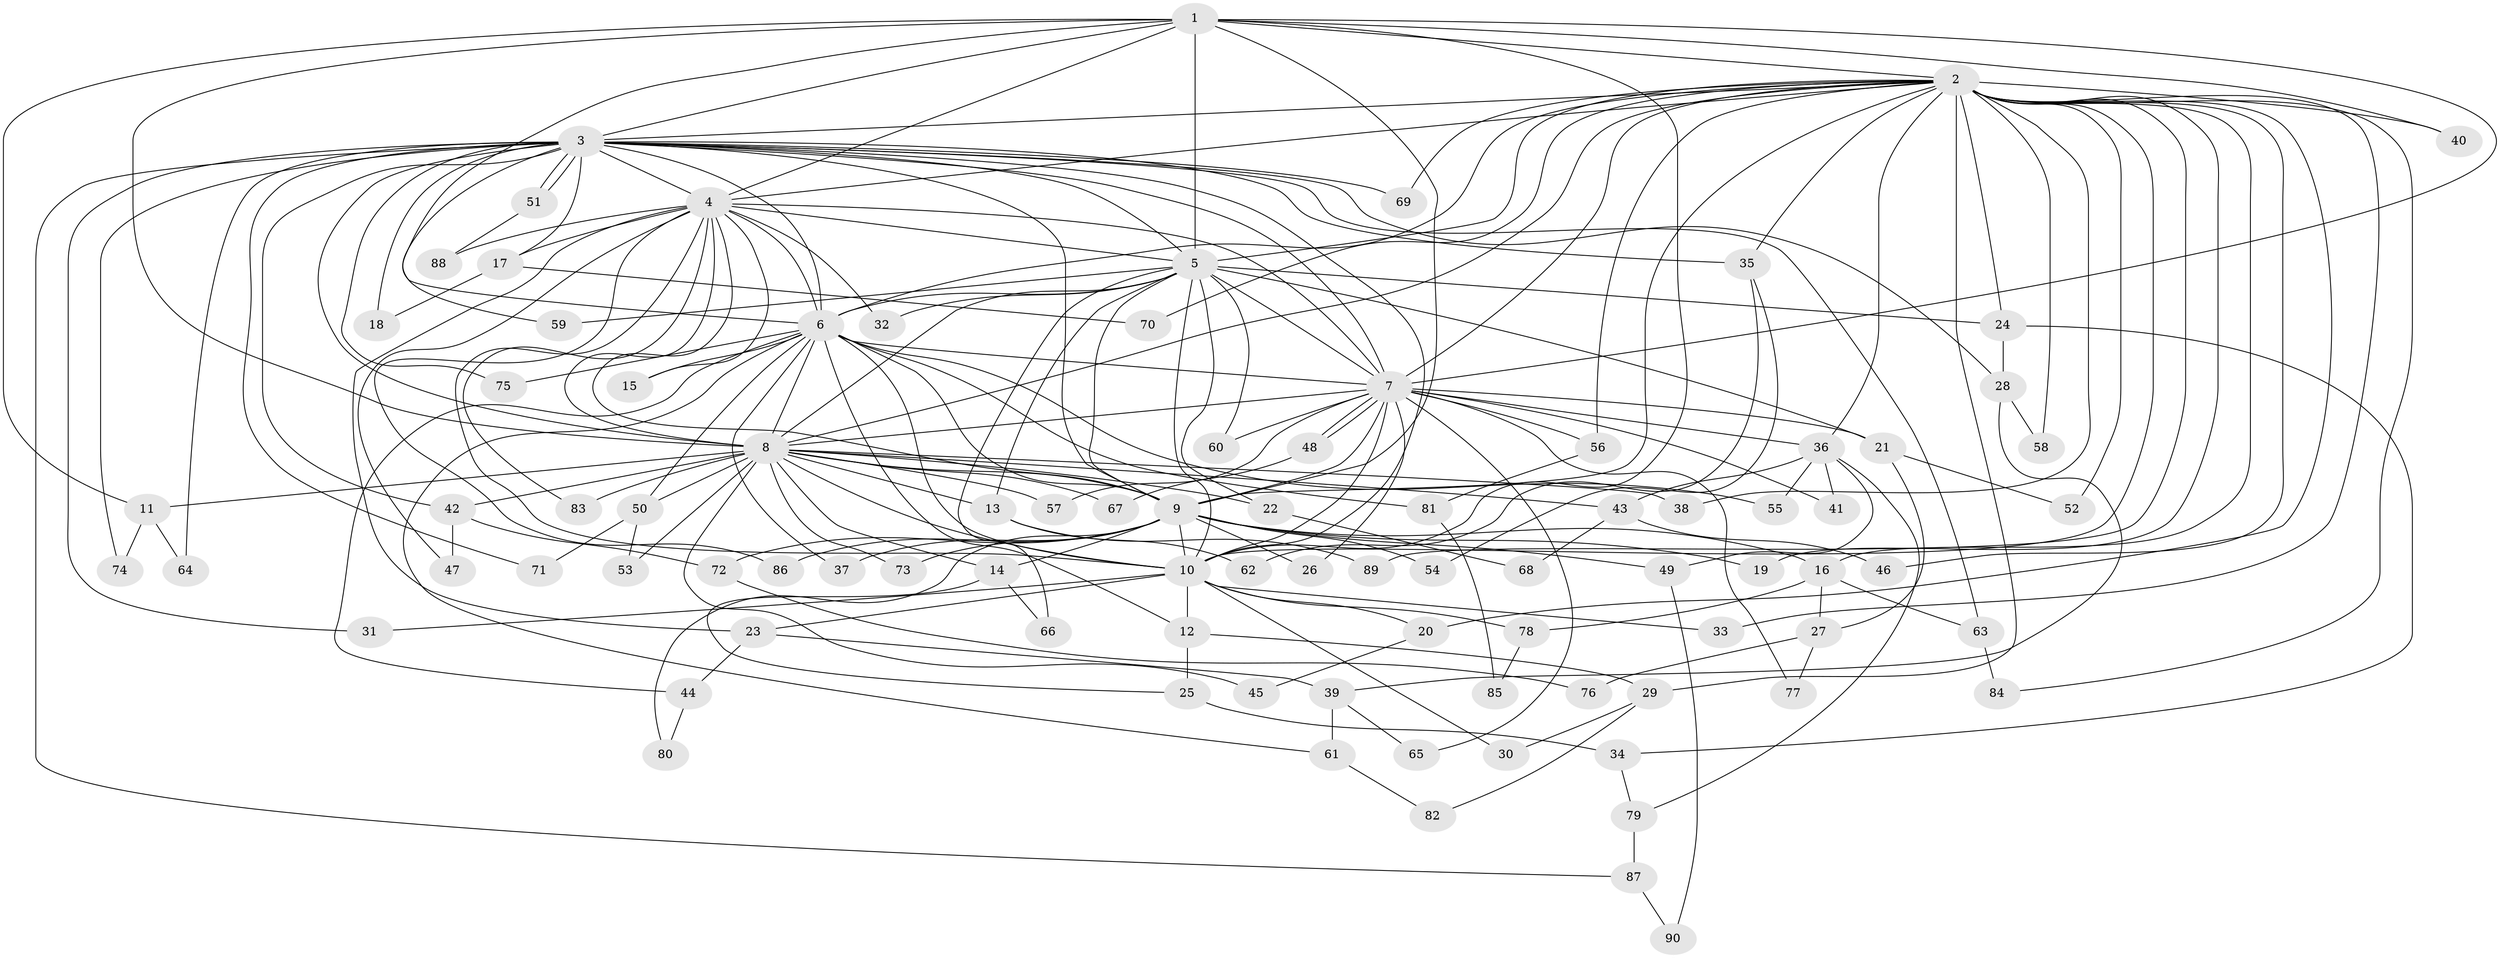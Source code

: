// Generated by graph-tools (version 1.1) at 2025/25/03/09/25 03:25:49]
// undirected, 90 vertices, 205 edges
graph export_dot {
graph [start="1"]
  node [color=gray90,style=filled];
  1;
  2;
  3;
  4;
  5;
  6;
  7;
  8;
  9;
  10;
  11;
  12;
  13;
  14;
  15;
  16;
  17;
  18;
  19;
  20;
  21;
  22;
  23;
  24;
  25;
  26;
  27;
  28;
  29;
  30;
  31;
  32;
  33;
  34;
  35;
  36;
  37;
  38;
  39;
  40;
  41;
  42;
  43;
  44;
  45;
  46;
  47;
  48;
  49;
  50;
  51;
  52;
  53;
  54;
  55;
  56;
  57;
  58;
  59;
  60;
  61;
  62;
  63;
  64;
  65;
  66;
  67;
  68;
  69;
  70;
  71;
  72;
  73;
  74;
  75;
  76;
  77;
  78;
  79;
  80;
  81;
  82;
  83;
  84;
  85;
  86;
  87;
  88;
  89;
  90;
  1 -- 2;
  1 -- 3;
  1 -- 4;
  1 -- 5;
  1 -- 6;
  1 -- 7;
  1 -- 8;
  1 -- 9;
  1 -- 10;
  1 -- 11;
  1 -- 40;
  2 -- 3;
  2 -- 4;
  2 -- 5;
  2 -- 6;
  2 -- 7;
  2 -- 8;
  2 -- 9;
  2 -- 10;
  2 -- 16;
  2 -- 19;
  2 -- 20;
  2 -- 24;
  2 -- 29;
  2 -- 33;
  2 -- 35;
  2 -- 36;
  2 -- 38;
  2 -- 40;
  2 -- 46;
  2 -- 52;
  2 -- 56;
  2 -- 58;
  2 -- 69;
  2 -- 70;
  2 -- 84;
  2 -- 89;
  3 -- 4;
  3 -- 5;
  3 -- 6;
  3 -- 7;
  3 -- 8;
  3 -- 9;
  3 -- 10;
  3 -- 17;
  3 -- 18;
  3 -- 28;
  3 -- 31;
  3 -- 35;
  3 -- 42;
  3 -- 51;
  3 -- 51;
  3 -- 59;
  3 -- 63;
  3 -- 64;
  3 -- 69;
  3 -- 71;
  3 -- 74;
  3 -- 75;
  3 -- 87;
  4 -- 5;
  4 -- 6;
  4 -- 7;
  4 -- 8;
  4 -- 9;
  4 -- 10;
  4 -- 15;
  4 -- 17;
  4 -- 23;
  4 -- 32;
  4 -- 47;
  4 -- 83;
  4 -- 86;
  4 -- 88;
  5 -- 6;
  5 -- 7;
  5 -- 8;
  5 -- 9;
  5 -- 10;
  5 -- 13;
  5 -- 21;
  5 -- 22;
  5 -- 24;
  5 -- 32;
  5 -- 59;
  5 -- 60;
  5 -- 66;
  6 -- 7;
  6 -- 8;
  6 -- 9;
  6 -- 10;
  6 -- 12;
  6 -- 15;
  6 -- 37;
  6 -- 44;
  6 -- 50;
  6 -- 55;
  6 -- 61;
  6 -- 75;
  6 -- 81;
  7 -- 8;
  7 -- 9;
  7 -- 10;
  7 -- 21;
  7 -- 26;
  7 -- 36;
  7 -- 41;
  7 -- 48;
  7 -- 48;
  7 -- 56;
  7 -- 57;
  7 -- 60;
  7 -- 65;
  7 -- 77;
  8 -- 9;
  8 -- 10;
  8 -- 11;
  8 -- 13;
  8 -- 14;
  8 -- 22;
  8 -- 38;
  8 -- 42;
  8 -- 43;
  8 -- 45;
  8 -- 50;
  8 -- 53;
  8 -- 57;
  8 -- 67;
  8 -- 73;
  8 -- 83;
  9 -- 10;
  9 -- 14;
  9 -- 16;
  9 -- 19;
  9 -- 26;
  9 -- 37;
  9 -- 49;
  9 -- 54;
  9 -- 72;
  9 -- 73;
  9 -- 80;
  9 -- 86;
  10 -- 12;
  10 -- 20;
  10 -- 23;
  10 -- 30;
  10 -- 31;
  10 -- 33;
  10 -- 78;
  11 -- 64;
  11 -- 74;
  12 -- 25;
  12 -- 29;
  13 -- 62;
  13 -- 89;
  14 -- 25;
  14 -- 66;
  16 -- 27;
  16 -- 63;
  16 -- 78;
  17 -- 18;
  17 -- 70;
  20 -- 45;
  21 -- 27;
  21 -- 52;
  22 -- 68;
  23 -- 39;
  23 -- 44;
  24 -- 28;
  24 -- 34;
  25 -- 34;
  27 -- 76;
  27 -- 77;
  28 -- 39;
  28 -- 58;
  29 -- 30;
  29 -- 82;
  34 -- 79;
  35 -- 54;
  35 -- 62;
  36 -- 41;
  36 -- 43;
  36 -- 49;
  36 -- 55;
  36 -- 79;
  39 -- 61;
  39 -- 65;
  42 -- 47;
  42 -- 72;
  43 -- 46;
  43 -- 68;
  44 -- 80;
  48 -- 67;
  49 -- 90;
  50 -- 53;
  50 -- 71;
  51 -- 88;
  56 -- 81;
  61 -- 82;
  63 -- 84;
  72 -- 76;
  78 -- 85;
  79 -- 87;
  81 -- 85;
  87 -- 90;
}
